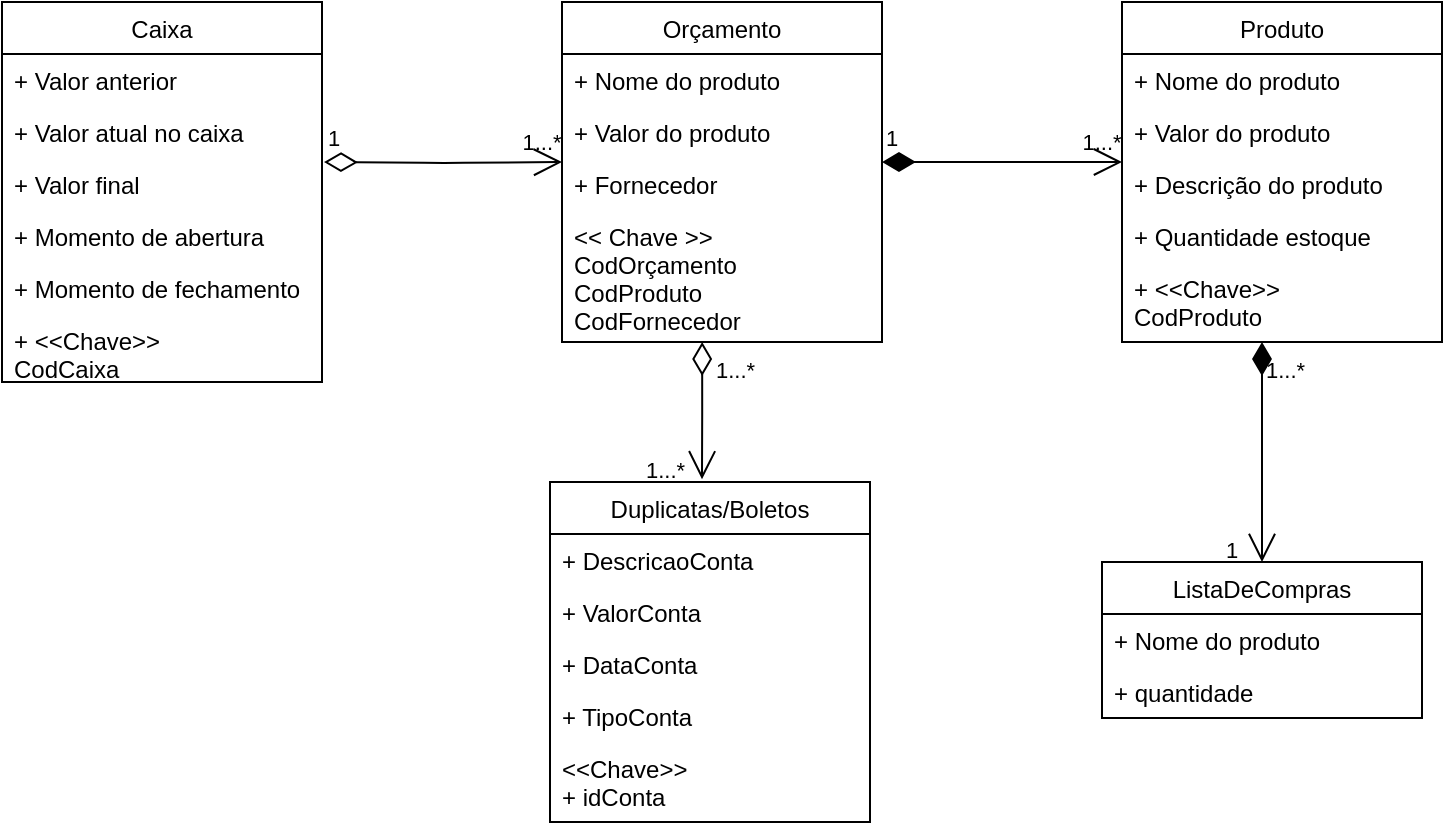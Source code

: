 <mxfile version="13.0.1" type="device"><diagram id="HuncevBeKeENLcwMMNCH" name="Page-1"><mxGraphModel dx="1540" dy="1482" grid="1" gridSize="10" guides="1" tooltips="1" connect="1" arrows="1" fold="1" page="1" pageScale="1" pageWidth="827" pageHeight="1169" math="0" shadow="0"><root><mxCell id="0"/><mxCell id="1" parent="0"/><mxCell id="n_DhKODYy9XOePA7QNUJ-20" value="1" style="endArrow=open;html=1;endSize=12;startArrow=diamondThin;startSize=14;startFill=0;edgeStyle=orthogonalEdgeStyle;align=left;verticalAlign=bottom;entryX=0;entryY=0.077;entryDx=0;entryDy=0;entryPerimeter=0;" parent="1" target="n_DhKODYy9XOePA7QNUJ-12" edge="1"><mxGeometry x="-1" y="3" relative="1" as="geometry"><mxPoint x="221" y="320" as="sourcePoint"/><mxPoint x="320" y="320" as="targetPoint"/></mxGeometry></mxCell><mxCell id="n_DhKODYy9XOePA7QNUJ-1" value="Caixa" style="swimlane;fontStyle=0;childLayout=stackLayout;horizontal=1;startSize=26;fillColor=none;horizontalStack=0;resizeParent=1;resizeParentMax=0;resizeLast=0;collapsible=1;marginBottom=0;" parent="1" vertex="1"><mxGeometry x="60" y="240" width="160" height="190" as="geometry"/></mxCell><mxCell id="n_DhKODYy9XOePA7QNUJ-4" value="+ Valor anterior" style="text;strokeColor=none;fillColor=none;align=left;verticalAlign=top;spacingLeft=4;spacingRight=4;overflow=hidden;rotatable=0;points=[[0,0.5],[1,0.5]];portConstraint=eastwest;" parent="n_DhKODYy9XOePA7QNUJ-1" vertex="1"><mxGeometry y="26" width="160" height="26" as="geometry"/></mxCell><mxCell id="n_DhKODYy9XOePA7QNUJ-3" value="+ Valor atual no caixa" style="text;strokeColor=none;fillColor=none;align=left;verticalAlign=top;spacingLeft=4;spacingRight=4;overflow=hidden;rotatable=0;points=[[0,0.5],[1,0.5]];portConstraint=eastwest;" parent="n_DhKODYy9XOePA7QNUJ-1" vertex="1"><mxGeometry y="52" width="160" height="26" as="geometry"/></mxCell><mxCell id="n_DhKODYy9XOePA7QNUJ-17" value="+ Valor final" style="text;strokeColor=none;fillColor=none;align=left;verticalAlign=top;spacingLeft=4;spacingRight=4;overflow=hidden;rotatable=0;points=[[0,0.5],[1,0.5]];portConstraint=eastwest;" parent="n_DhKODYy9XOePA7QNUJ-1" vertex="1"><mxGeometry y="78" width="160" height="26" as="geometry"/></mxCell><mxCell id="n_DhKODYy9XOePA7QNUJ-15" value="+ Momento de abertura" style="text;strokeColor=none;fillColor=none;align=left;verticalAlign=top;spacingLeft=4;spacingRight=4;overflow=hidden;rotatable=0;points=[[0,0.5],[1,0.5]];portConstraint=eastwest;" parent="n_DhKODYy9XOePA7QNUJ-1" vertex="1"><mxGeometry y="104" width="160" height="26" as="geometry"/></mxCell><mxCell id="n_DhKODYy9XOePA7QNUJ-16" value="+ Momento de fechamento" style="text;strokeColor=none;fillColor=none;align=left;verticalAlign=top;spacingLeft=4;spacingRight=4;overflow=hidden;rotatable=0;points=[[0,0.5],[1,0.5]];portConstraint=eastwest;" parent="n_DhKODYy9XOePA7QNUJ-1" vertex="1"><mxGeometry y="130" width="160" height="26" as="geometry"/></mxCell><mxCell id="n_DhKODYy9XOePA7QNUJ-18" value="+ &lt;&lt;Chave&gt;&gt;&#10;CodCaixa" style="text;strokeColor=none;fillColor=none;align=left;verticalAlign=top;spacingLeft=4;spacingRight=4;overflow=hidden;rotatable=0;points=[[0,0.5],[1,0.5]];portConstraint=eastwest;" parent="n_DhKODYy9XOePA7QNUJ-1" vertex="1"><mxGeometry y="156" width="160" height="34" as="geometry"/></mxCell><mxCell id="n_DhKODYy9XOePA7QNUJ-9" value="Orçamento" style="swimlane;fontStyle=0;childLayout=stackLayout;horizontal=1;startSize=26;fillColor=none;horizontalStack=0;resizeParent=1;resizeParentMax=0;resizeLast=0;collapsible=1;marginBottom=0;" parent="1" vertex="1"><mxGeometry x="340" y="240" width="160" height="170" as="geometry"/></mxCell><mxCell id="n_DhKODYy9XOePA7QNUJ-10" value="+ Nome do produto" style="text;strokeColor=none;fillColor=none;align=left;verticalAlign=top;spacingLeft=4;spacingRight=4;overflow=hidden;rotatable=0;points=[[0,0.5],[1,0.5]];portConstraint=eastwest;" parent="n_DhKODYy9XOePA7QNUJ-9" vertex="1"><mxGeometry y="26" width="160" height="26" as="geometry"/></mxCell><mxCell id="n_DhKODYy9XOePA7QNUJ-11" value="+ Valor do produto" style="text;strokeColor=none;fillColor=none;align=left;verticalAlign=top;spacingLeft=4;spacingRight=4;overflow=hidden;rotatable=0;points=[[0,0.5],[1,0.5]];portConstraint=eastwest;" parent="n_DhKODYy9XOePA7QNUJ-9" vertex="1"><mxGeometry y="52" width="160" height="26" as="geometry"/></mxCell><mxCell id="n_DhKODYy9XOePA7QNUJ-12" value="+ Fornecedor" style="text;strokeColor=none;fillColor=none;align=left;verticalAlign=top;spacingLeft=4;spacingRight=4;overflow=hidden;rotatable=0;points=[[0,0.5],[1,0.5]];portConstraint=eastwest;" parent="n_DhKODYy9XOePA7QNUJ-9" vertex="1"><mxGeometry y="78" width="160" height="26" as="geometry"/></mxCell><mxCell id="n_DhKODYy9XOePA7QNUJ-13" value="&lt;&lt; Chave &gt;&gt;&#10;CodOrçamento&#10;CodProduto&#10;CodFornecedor" style="text;strokeColor=none;fillColor=none;align=left;verticalAlign=top;spacingLeft=4;spacingRight=4;overflow=hidden;rotatable=0;points=[[0,0.5],[1,0.5]];portConstraint=eastwest;" parent="n_DhKODYy9XOePA7QNUJ-9" vertex="1"><mxGeometry y="104" width="160" height="66" as="geometry"/></mxCell><mxCell id="n_DhKODYy9XOePA7QNUJ-25" value="1...*" style="text;html=1;strokeColor=none;fillColor=none;align=center;verticalAlign=middle;whiteSpace=wrap;rounded=0;fontSize=11;" parent="1" vertex="1"><mxGeometry x="320" y="300" width="20" height="20" as="geometry"/></mxCell><mxCell id="n_DhKODYy9XOePA7QNUJ-26" value="1...*" style="text;html=1;strokeColor=none;fillColor=none;align=center;verticalAlign=middle;whiteSpace=wrap;rounded=0;fontSize=11;" parent="1" vertex="1"><mxGeometry x="600" y="300" width="20" height="20" as="geometry"/></mxCell><mxCell id="n_DhKODYy9XOePA7QNUJ-5" value="Produto" style="swimlane;fontStyle=0;childLayout=stackLayout;horizontal=1;startSize=26;fillColor=none;horizontalStack=0;resizeParent=1;resizeParentMax=0;resizeLast=0;collapsible=1;marginBottom=0;" parent="1" vertex="1"><mxGeometry x="620" y="240" width="160" height="170" as="geometry"/></mxCell><mxCell id="n_DhKODYy9XOePA7QNUJ-6" value="+ Nome do produto" style="text;strokeColor=none;fillColor=none;align=left;verticalAlign=top;spacingLeft=4;spacingRight=4;overflow=hidden;rotatable=0;points=[[0,0.5],[1,0.5]];portConstraint=eastwest;" parent="n_DhKODYy9XOePA7QNUJ-5" vertex="1"><mxGeometry y="26" width="160" height="26" as="geometry"/></mxCell><mxCell id="n_DhKODYy9XOePA7QNUJ-7" value="+ Valor do produto" style="text;strokeColor=none;fillColor=none;align=left;verticalAlign=top;spacingLeft=4;spacingRight=4;overflow=hidden;rotatable=0;points=[[0,0.5],[1,0.5]];portConstraint=eastwest;" parent="n_DhKODYy9XOePA7QNUJ-5" vertex="1"><mxGeometry y="52" width="160" height="26" as="geometry"/></mxCell><mxCell id="n_DhKODYy9XOePA7QNUJ-8" value="+ Descrição do produto" style="text;strokeColor=none;fillColor=none;align=left;verticalAlign=top;spacingLeft=4;spacingRight=4;overflow=hidden;rotatable=0;points=[[0,0.5],[1,0.5]];portConstraint=eastwest;" parent="n_DhKODYy9XOePA7QNUJ-5" vertex="1"><mxGeometry y="78" width="160" height="26" as="geometry"/></mxCell><mxCell id="n_DhKODYy9XOePA7QNUJ-22" value="+ Quantidade estoque" style="text;strokeColor=none;fillColor=none;align=left;verticalAlign=top;spacingLeft=4;spacingRight=4;overflow=hidden;rotatable=0;points=[[0,0.5],[1,0.5]];portConstraint=eastwest;" parent="n_DhKODYy9XOePA7QNUJ-5" vertex="1"><mxGeometry y="104" width="160" height="26" as="geometry"/></mxCell><mxCell id="n_DhKODYy9XOePA7QNUJ-23" value="+ &lt;&lt;Chave&gt;&gt;&#10;CodProduto" style="text;strokeColor=none;fillColor=none;align=left;verticalAlign=top;spacingLeft=4;spacingRight=4;overflow=hidden;rotatable=0;points=[[0,0.5],[1,0.5]];portConstraint=eastwest;" parent="n_DhKODYy9XOePA7QNUJ-5" vertex="1"><mxGeometry y="130" width="160" height="40" as="geometry"/></mxCell><mxCell id="n_DhKODYy9XOePA7QNUJ-27" value="1" style="endArrow=open;html=1;endSize=12;startArrow=diamondThin;startSize=14;startFill=1;edgeStyle=orthogonalEdgeStyle;align=left;verticalAlign=bottom;entryX=0;entryY=0.308;entryDx=0;entryDy=0;entryPerimeter=0;rounded=0;" parent="1" edge="1"><mxGeometry x="-1" y="3" relative="1" as="geometry"><mxPoint x="500" y="320" as="sourcePoint"/><mxPoint x="620" y="320.008" as="targetPoint"/></mxGeometry></mxCell><mxCell id="T8ozXXGqGajpd2h_AQLy-11" value="" style="endArrow=open;html=1;endSize=12;startArrow=diamondThin;startSize=14;startFill=1;edgeStyle=orthogonalEdgeStyle;align=left;verticalAlign=bottom;entryX=0.5;entryY=0;entryDx=0;entryDy=0;rounded=0;" edge="1" parent="1" source="n_DhKODYy9XOePA7QNUJ-23" target="T8ozXXGqGajpd2h_AQLy-1"><mxGeometry x="-1" y="3" relative="1" as="geometry"><mxPoint x="670" y="460" as="sourcePoint"/><mxPoint x="790" y="460.008" as="targetPoint"/><Array as="points"><mxPoint x="690" y="520"/></Array></mxGeometry></mxCell><mxCell id="T8ozXXGqGajpd2h_AQLy-1" value="ListaDeCompras" style="swimlane;fontStyle=0;childLayout=stackLayout;horizontal=1;startSize=26;fillColor=none;horizontalStack=0;resizeParent=1;resizeParentMax=0;resizeLast=0;collapsible=1;marginBottom=0;" vertex="1" parent="1"><mxGeometry x="610" y="520" width="160" height="78" as="geometry"/></mxCell><mxCell id="T8ozXXGqGajpd2h_AQLy-2" value="+ Nome do produto" style="text;strokeColor=none;fillColor=none;align=left;verticalAlign=top;spacingLeft=4;spacingRight=4;overflow=hidden;rotatable=0;points=[[0,0.5],[1,0.5]];portConstraint=eastwest;" vertex="1" parent="T8ozXXGqGajpd2h_AQLy-1"><mxGeometry y="26" width="160" height="26" as="geometry"/></mxCell><mxCell id="T8ozXXGqGajpd2h_AQLy-3" value="+ quantidade" style="text;strokeColor=none;fillColor=none;align=left;verticalAlign=top;spacingLeft=4;spacingRight=4;overflow=hidden;rotatable=0;points=[[0,0.5],[1,0.5]];portConstraint=eastwest;" vertex="1" parent="T8ozXXGqGajpd2h_AQLy-1"><mxGeometry y="52" width="160" height="26" as="geometry"/></mxCell><mxCell id="T8ozXXGqGajpd2h_AQLy-5" value="Duplicatas/Boletos" style="swimlane;fontStyle=0;childLayout=stackLayout;horizontal=1;startSize=26;fillColor=none;horizontalStack=0;resizeParent=1;resizeParentMax=0;resizeLast=0;collapsible=1;marginBottom=0;" vertex="1" parent="1"><mxGeometry x="334" y="480" width="160" height="170" as="geometry"/></mxCell><mxCell id="T8ozXXGqGajpd2h_AQLy-6" value="+ DescricaoConta" style="text;strokeColor=none;fillColor=none;align=left;verticalAlign=top;spacingLeft=4;spacingRight=4;overflow=hidden;rotatable=0;points=[[0,0.5],[1,0.5]];portConstraint=eastwest;" vertex="1" parent="T8ozXXGqGajpd2h_AQLy-5"><mxGeometry y="26" width="160" height="26" as="geometry"/></mxCell><mxCell id="T8ozXXGqGajpd2h_AQLy-7" value="+ ValorConta" style="text;strokeColor=none;fillColor=none;align=left;verticalAlign=top;spacingLeft=4;spacingRight=4;overflow=hidden;rotatable=0;points=[[0,0.5],[1,0.5]];portConstraint=eastwest;" vertex="1" parent="T8ozXXGqGajpd2h_AQLy-5"><mxGeometry y="52" width="160" height="26" as="geometry"/></mxCell><mxCell id="T8ozXXGqGajpd2h_AQLy-8" value="+ DataConta" style="text;strokeColor=none;fillColor=none;align=left;verticalAlign=top;spacingLeft=4;spacingRight=4;overflow=hidden;rotatable=0;points=[[0,0.5],[1,0.5]];portConstraint=eastwest;" vertex="1" parent="T8ozXXGqGajpd2h_AQLy-5"><mxGeometry y="78" width="160" height="26" as="geometry"/></mxCell><mxCell id="T8ozXXGqGajpd2h_AQLy-9" value="+ TipoConta" style="text;strokeColor=none;fillColor=none;align=left;verticalAlign=top;spacingLeft=4;spacingRight=4;overflow=hidden;rotatable=0;points=[[0,0.5],[1,0.5]];portConstraint=eastwest;" vertex="1" parent="T8ozXXGqGajpd2h_AQLy-5"><mxGeometry y="104" width="160" height="26" as="geometry"/></mxCell><mxCell id="T8ozXXGqGajpd2h_AQLy-10" value="&lt;&lt;Chave&gt;&gt;&#10;+ idConta" style="text;strokeColor=none;fillColor=none;align=left;verticalAlign=top;spacingLeft=4;spacingRight=4;overflow=hidden;rotatable=0;points=[[0,0.5],[1,0.5]];portConstraint=eastwest;" vertex="1" parent="T8ozXXGqGajpd2h_AQLy-5"><mxGeometry y="130" width="160" height="40" as="geometry"/></mxCell><mxCell id="T8ozXXGqGajpd2h_AQLy-12" value="&lt;span style=&quot;font-family: &amp;#34;helvetica&amp;#34; ; font-size: 11px ; font-style: normal ; font-weight: 400 ; letter-spacing: normal ; text-align: left ; text-indent: 0px ; text-transform: none ; word-spacing: 0px ; float: none ; display: inline&quot;&gt;1&lt;/span&gt;" style="text;whiteSpace=wrap;html=1;" vertex="1" parent="1"><mxGeometry x="670" y="500" width="10" height="20" as="geometry"/></mxCell><mxCell id="T8ozXXGqGajpd2h_AQLy-13" value="" style="endArrow=open;html=1;endSize=12;startArrow=diamondThin;startSize=14;startFill=0;edgeStyle=orthogonalEdgeStyle;align=left;verticalAlign=bottom;entryX=0.475;entryY=-0.008;entryDx=0;entryDy=0;entryPerimeter=0;rounded=0;exitX=0.438;exitY=1;exitDx=0;exitDy=0;exitPerimeter=0;" edge="1" parent="1" source="n_DhKODYy9XOePA7QNUJ-13" target="T8ozXXGqGajpd2h_AQLy-5"><mxGeometry x="-1" y="3" relative="1" as="geometry"><mxPoint x="490" y="440" as="sourcePoint"/><mxPoint x="400" y="450" as="targetPoint"/><Array as="points"/></mxGeometry></mxCell><mxCell id="T8ozXXGqGajpd2h_AQLy-14" value="&lt;span style=&quot;font-family: &amp;#34;helvetica&amp;#34; ; font-size: 11px&quot;&gt;1...*&lt;/span&gt;" style="text;whiteSpace=wrap;html=1;" vertex="1" parent="1"><mxGeometry x="380" y="460" width="20" height="20" as="geometry"/></mxCell><mxCell id="T8ozXXGqGajpd2h_AQLy-16" value="&lt;span style=&quot;font-family: &amp;#34;helvetica&amp;#34; ; font-size: 11px ; font-style: normal ; font-weight: 400 ; letter-spacing: normal ; text-align: left ; text-indent: 0px ; text-transform: none ; word-spacing: 0px ; float: none ; display: inline&quot;&gt;1...*&lt;br&gt;&lt;br&gt;&lt;/span&gt;" style="text;whiteSpace=wrap;html=1;" vertex="1" parent="1"><mxGeometry x="415" y="410" width="25" height="20" as="geometry"/></mxCell><mxCell id="T8ozXXGqGajpd2h_AQLy-17" value="&lt;span style=&quot;font-family: &amp;#34;helvetica&amp;#34; ; font-size: 11px ; font-style: normal ; font-weight: 400 ; letter-spacing: normal ; text-align: left ; text-indent: 0px ; text-transform: none ; word-spacing: 0px ; float: none ; display: inline&quot;&gt;1...*&lt;br&gt;&lt;br&gt;&lt;/span&gt;" style="text;whiteSpace=wrap;html=1;" vertex="1" parent="1"><mxGeometry x="690" y="410" width="25" height="20" as="geometry"/></mxCell></root></mxGraphModel></diagram></mxfile>